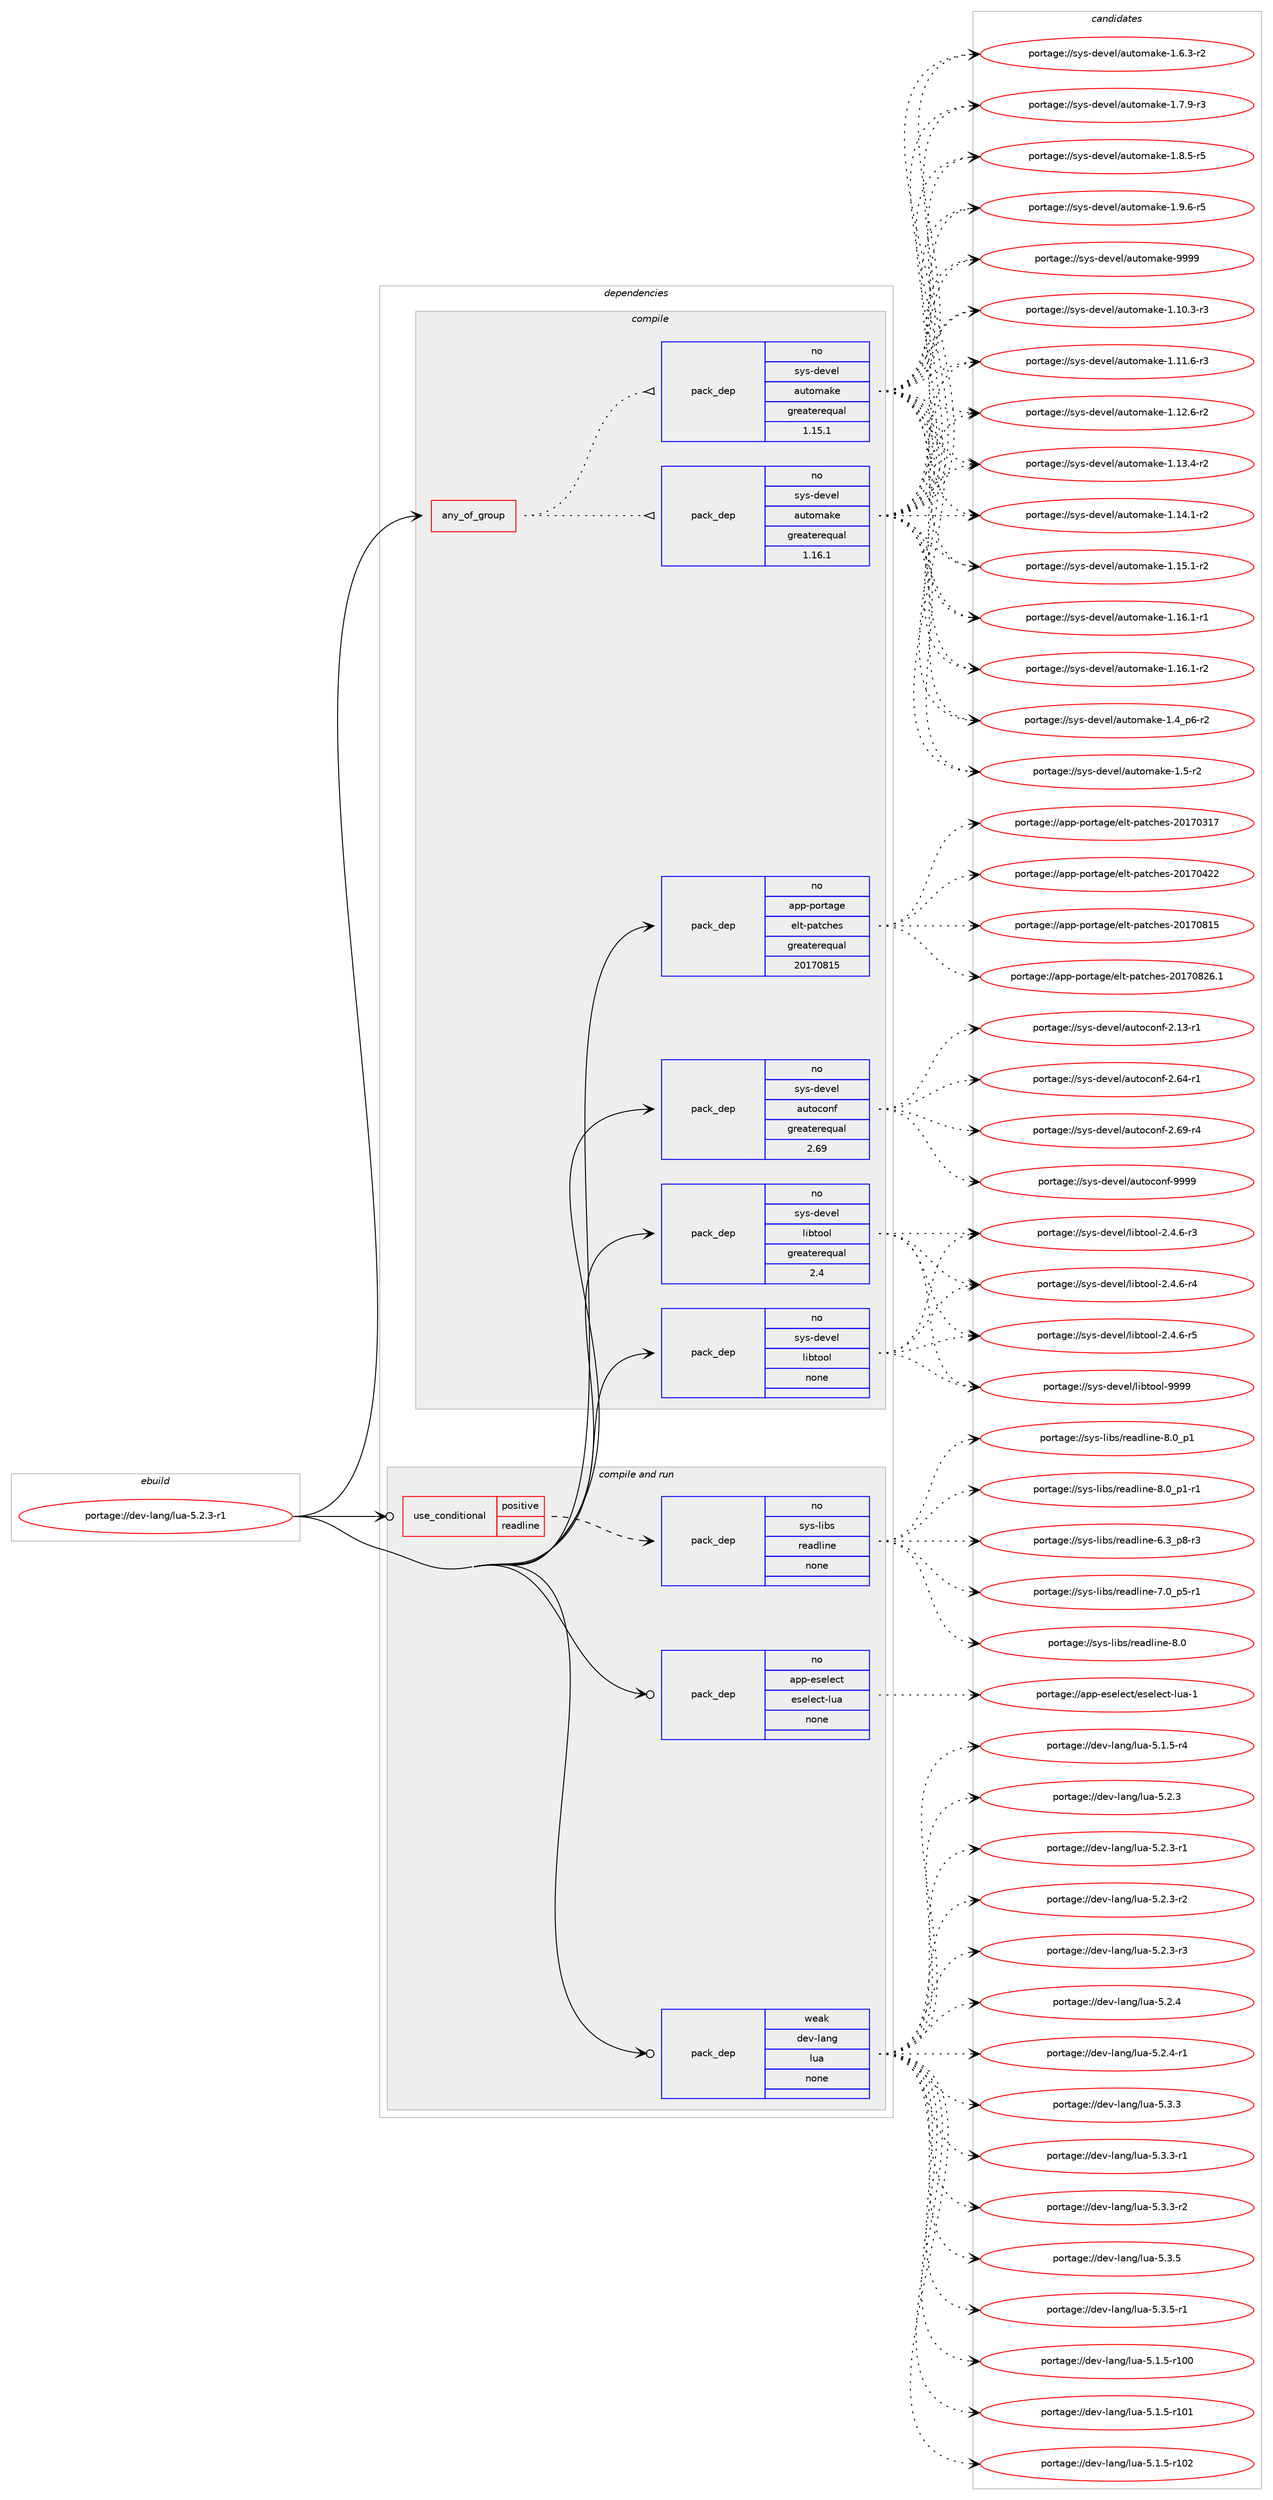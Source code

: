 digraph prolog {

# *************
# Graph options
# *************

newrank=true;
concentrate=true;
compound=true;
graph [rankdir=LR,fontname=Helvetica,fontsize=10,ranksep=1.5];#, ranksep=2.5, nodesep=0.2];
edge  [arrowhead=vee];
node  [fontname=Helvetica,fontsize=10];

# **********
# The ebuild
# **********

subgraph cluster_leftcol {
color=gray;
rank=same;
label=<<i>ebuild</i>>;
id [label="portage://dev-lang/lua-5.2.3-r1", color=red, width=4, href="../dev-lang/lua-5.2.3-r1.svg"];
}

# ****************
# The dependencies
# ****************

subgraph cluster_midcol {
color=gray;
label=<<i>dependencies</i>>;
subgraph cluster_compile {
fillcolor="#eeeeee";
style=filled;
label=<<i>compile</i>>;
subgraph any2700 {
dependency94066 [label=<<TABLE BORDER="0" CELLBORDER="1" CELLSPACING="0" CELLPADDING="4"><TR><TD CELLPADDING="10">any_of_group</TD></TR></TABLE>>, shape=none, color=red];subgraph pack71969 {
dependency94067 [label=<<TABLE BORDER="0" CELLBORDER="1" CELLSPACING="0" CELLPADDING="4" WIDTH="220"><TR><TD ROWSPAN="6" CELLPADDING="30">pack_dep</TD></TR><TR><TD WIDTH="110">no</TD></TR><TR><TD>sys-devel</TD></TR><TR><TD>automake</TD></TR><TR><TD>greaterequal</TD></TR><TR><TD>1.16.1</TD></TR></TABLE>>, shape=none, color=blue];
}
dependency94066:e -> dependency94067:w [weight=20,style="dotted",arrowhead="oinv"];
subgraph pack71970 {
dependency94068 [label=<<TABLE BORDER="0" CELLBORDER="1" CELLSPACING="0" CELLPADDING="4" WIDTH="220"><TR><TD ROWSPAN="6" CELLPADDING="30">pack_dep</TD></TR><TR><TD WIDTH="110">no</TD></TR><TR><TD>sys-devel</TD></TR><TR><TD>automake</TD></TR><TR><TD>greaterequal</TD></TR><TR><TD>1.15.1</TD></TR></TABLE>>, shape=none, color=blue];
}
dependency94066:e -> dependency94068:w [weight=20,style="dotted",arrowhead="oinv"];
}
id:e -> dependency94066:w [weight=20,style="solid",arrowhead="vee"];
subgraph pack71971 {
dependency94069 [label=<<TABLE BORDER="0" CELLBORDER="1" CELLSPACING="0" CELLPADDING="4" WIDTH="220"><TR><TD ROWSPAN="6" CELLPADDING="30">pack_dep</TD></TR><TR><TD WIDTH="110">no</TD></TR><TR><TD>app-portage</TD></TR><TR><TD>elt-patches</TD></TR><TR><TD>greaterequal</TD></TR><TR><TD>20170815</TD></TR></TABLE>>, shape=none, color=blue];
}
id:e -> dependency94069:w [weight=20,style="solid",arrowhead="vee"];
subgraph pack71972 {
dependency94070 [label=<<TABLE BORDER="0" CELLBORDER="1" CELLSPACING="0" CELLPADDING="4" WIDTH="220"><TR><TD ROWSPAN="6" CELLPADDING="30">pack_dep</TD></TR><TR><TD WIDTH="110">no</TD></TR><TR><TD>sys-devel</TD></TR><TR><TD>autoconf</TD></TR><TR><TD>greaterequal</TD></TR><TR><TD>2.69</TD></TR></TABLE>>, shape=none, color=blue];
}
id:e -> dependency94070:w [weight=20,style="solid",arrowhead="vee"];
subgraph pack71973 {
dependency94071 [label=<<TABLE BORDER="0" CELLBORDER="1" CELLSPACING="0" CELLPADDING="4" WIDTH="220"><TR><TD ROWSPAN="6" CELLPADDING="30">pack_dep</TD></TR><TR><TD WIDTH="110">no</TD></TR><TR><TD>sys-devel</TD></TR><TR><TD>libtool</TD></TR><TR><TD>greaterequal</TD></TR><TR><TD>2.4</TD></TR></TABLE>>, shape=none, color=blue];
}
id:e -> dependency94071:w [weight=20,style="solid",arrowhead="vee"];
subgraph pack71974 {
dependency94072 [label=<<TABLE BORDER="0" CELLBORDER="1" CELLSPACING="0" CELLPADDING="4" WIDTH="220"><TR><TD ROWSPAN="6" CELLPADDING="30">pack_dep</TD></TR><TR><TD WIDTH="110">no</TD></TR><TR><TD>sys-devel</TD></TR><TR><TD>libtool</TD></TR><TR><TD>none</TD></TR><TR><TD></TD></TR></TABLE>>, shape=none, color=blue];
}
id:e -> dependency94072:w [weight=20,style="solid",arrowhead="vee"];
}
subgraph cluster_compileandrun {
fillcolor="#eeeeee";
style=filled;
label=<<i>compile and run</i>>;
subgraph cond19340 {
dependency94073 [label=<<TABLE BORDER="0" CELLBORDER="1" CELLSPACING="0" CELLPADDING="4"><TR><TD ROWSPAN="3" CELLPADDING="10">use_conditional</TD></TR><TR><TD>positive</TD></TR><TR><TD>readline</TD></TR></TABLE>>, shape=none, color=red];
subgraph pack71975 {
dependency94074 [label=<<TABLE BORDER="0" CELLBORDER="1" CELLSPACING="0" CELLPADDING="4" WIDTH="220"><TR><TD ROWSPAN="6" CELLPADDING="30">pack_dep</TD></TR><TR><TD WIDTH="110">no</TD></TR><TR><TD>sys-libs</TD></TR><TR><TD>readline</TD></TR><TR><TD>none</TD></TR><TR><TD></TD></TR></TABLE>>, shape=none, color=blue];
}
dependency94073:e -> dependency94074:w [weight=20,style="dashed",arrowhead="vee"];
}
id:e -> dependency94073:w [weight=20,style="solid",arrowhead="odotvee"];
subgraph pack71976 {
dependency94075 [label=<<TABLE BORDER="0" CELLBORDER="1" CELLSPACING="0" CELLPADDING="4" WIDTH="220"><TR><TD ROWSPAN="6" CELLPADDING="30">pack_dep</TD></TR><TR><TD WIDTH="110">no</TD></TR><TR><TD>app-eselect</TD></TR><TR><TD>eselect-lua</TD></TR><TR><TD>none</TD></TR><TR><TD></TD></TR></TABLE>>, shape=none, color=blue];
}
id:e -> dependency94075:w [weight=20,style="solid",arrowhead="odotvee"];
subgraph pack71977 {
dependency94076 [label=<<TABLE BORDER="0" CELLBORDER="1" CELLSPACING="0" CELLPADDING="4" WIDTH="220"><TR><TD ROWSPAN="6" CELLPADDING="30">pack_dep</TD></TR><TR><TD WIDTH="110">weak</TD></TR><TR><TD>dev-lang</TD></TR><TR><TD>lua</TD></TR><TR><TD>none</TD></TR><TR><TD></TD></TR></TABLE>>, shape=none, color=blue];
}
id:e -> dependency94076:w [weight=20,style="solid",arrowhead="odotvee"];
}
subgraph cluster_run {
fillcolor="#eeeeee";
style=filled;
label=<<i>run</i>>;
}
}

# **************
# The candidates
# **************

subgraph cluster_choices {
rank=same;
color=gray;
label=<<i>candidates</i>>;

subgraph choice71969 {
color=black;
nodesep=1;
choiceportage11512111545100101118101108479711711611110997107101454946494846514511451 [label="portage://sys-devel/automake-1.10.3-r3", color=red, width=4,href="../sys-devel/automake-1.10.3-r3.svg"];
choiceportage11512111545100101118101108479711711611110997107101454946494946544511451 [label="portage://sys-devel/automake-1.11.6-r3", color=red, width=4,href="../sys-devel/automake-1.11.6-r3.svg"];
choiceportage11512111545100101118101108479711711611110997107101454946495046544511450 [label="portage://sys-devel/automake-1.12.6-r2", color=red, width=4,href="../sys-devel/automake-1.12.6-r2.svg"];
choiceportage11512111545100101118101108479711711611110997107101454946495146524511450 [label="portage://sys-devel/automake-1.13.4-r2", color=red, width=4,href="../sys-devel/automake-1.13.4-r2.svg"];
choiceportage11512111545100101118101108479711711611110997107101454946495246494511450 [label="portage://sys-devel/automake-1.14.1-r2", color=red, width=4,href="../sys-devel/automake-1.14.1-r2.svg"];
choiceportage11512111545100101118101108479711711611110997107101454946495346494511450 [label="portage://sys-devel/automake-1.15.1-r2", color=red, width=4,href="../sys-devel/automake-1.15.1-r2.svg"];
choiceportage11512111545100101118101108479711711611110997107101454946495446494511449 [label="portage://sys-devel/automake-1.16.1-r1", color=red, width=4,href="../sys-devel/automake-1.16.1-r1.svg"];
choiceportage11512111545100101118101108479711711611110997107101454946495446494511450 [label="portage://sys-devel/automake-1.16.1-r2", color=red, width=4,href="../sys-devel/automake-1.16.1-r2.svg"];
choiceportage115121115451001011181011084797117116111109971071014549465295112544511450 [label="portage://sys-devel/automake-1.4_p6-r2", color=red, width=4,href="../sys-devel/automake-1.4_p6-r2.svg"];
choiceportage11512111545100101118101108479711711611110997107101454946534511450 [label="portage://sys-devel/automake-1.5-r2", color=red, width=4,href="../sys-devel/automake-1.5-r2.svg"];
choiceportage115121115451001011181011084797117116111109971071014549465446514511450 [label="portage://sys-devel/automake-1.6.3-r2", color=red, width=4,href="../sys-devel/automake-1.6.3-r2.svg"];
choiceportage115121115451001011181011084797117116111109971071014549465546574511451 [label="portage://sys-devel/automake-1.7.9-r3", color=red, width=4,href="../sys-devel/automake-1.7.9-r3.svg"];
choiceportage115121115451001011181011084797117116111109971071014549465646534511453 [label="portage://sys-devel/automake-1.8.5-r5", color=red, width=4,href="../sys-devel/automake-1.8.5-r5.svg"];
choiceportage115121115451001011181011084797117116111109971071014549465746544511453 [label="portage://sys-devel/automake-1.9.6-r5", color=red, width=4,href="../sys-devel/automake-1.9.6-r5.svg"];
choiceportage115121115451001011181011084797117116111109971071014557575757 [label="portage://sys-devel/automake-9999", color=red, width=4,href="../sys-devel/automake-9999.svg"];
dependency94067:e -> choiceportage11512111545100101118101108479711711611110997107101454946494846514511451:w [style=dotted,weight="100"];
dependency94067:e -> choiceportage11512111545100101118101108479711711611110997107101454946494946544511451:w [style=dotted,weight="100"];
dependency94067:e -> choiceportage11512111545100101118101108479711711611110997107101454946495046544511450:w [style=dotted,weight="100"];
dependency94067:e -> choiceportage11512111545100101118101108479711711611110997107101454946495146524511450:w [style=dotted,weight="100"];
dependency94067:e -> choiceportage11512111545100101118101108479711711611110997107101454946495246494511450:w [style=dotted,weight="100"];
dependency94067:e -> choiceportage11512111545100101118101108479711711611110997107101454946495346494511450:w [style=dotted,weight="100"];
dependency94067:e -> choiceportage11512111545100101118101108479711711611110997107101454946495446494511449:w [style=dotted,weight="100"];
dependency94067:e -> choiceportage11512111545100101118101108479711711611110997107101454946495446494511450:w [style=dotted,weight="100"];
dependency94067:e -> choiceportage115121115451001011181011084797117116111109971071014549465295112544511450:w [style=dotted,weight="100"];
dependency94067:e -> choiceportage11512111545100101118101108479711711611110997107101454946534511450:w [style=dotted,weight="100"];
dependency94067:e -> choiceportage115121115451001011181011084797117116111109971071014549465446514511450:w [style=dotted,weight="100"];
dependency94067:e -> choiceportage115121115451001011181011084797117116111109971071014549465546574511451:w [style=dotted,weight="100"];
dependency94067:e -> choiceportage115121115451001011181011084797117116111109971071014549465646534511453:w [style=dotted,weight="100"];
dependency94067:e -> choiceportage115121115451001011181011084797117116111109971071014549465746544511453:w [style=dotted,weight="100"];
dependency94067:e -> choiceportage115121115451001011181011084797117116111109971071014557575757:w [style=dotted,weight="100"];
}
subgraph choice71970 {
color=black;
nodesep=1;
choiceportage11512111545100101118101108479711711611110997107101454946494846514511451 [label="portage://sys-devel/automake-1.10.3-r3", color=red, width=4,href="../sys-devel/automake-1.10.3-r3.svg"];
choiceportage11512111545100101118101108479711711611110997107101454946494946544511451 [label="portage://sys-devel/automake-1.11.6-r3", color=red, width=4,href="../sys-devel/automake-1.11.6-r3.svg"];
choiceportage11512111545100101118101108479711711611110997107101454946495046544511450 [label="portage://sys-devel/automake-1.12.6-r2", color=red, width=4,href="../sys-devel/automake-1.12.6-r2.svg"];
choiceportage11512111545100101118101108479711711611110997107101454946495146524511450 [label="portage://sys-devel/automake-1.13.4-r2", color=red, width=4,href="../sys-devel/automake-1.13.4-r2.svg"];
choiceportage11512111545100101118101108479711711611110997107101454946495246494511450 [label="portage://sys-devel/automake-1.14.1-r2", color=red, width=4,href="../sys-devel/automake-1.14.1-r2.svg"];
choiceportage11512111545100101118101108479711711611110997107101454946495346494511450 [label="portage://sys-devel/automake-1.15.1-r2", color=red, width=4,href="../sys-devel/automake-1.15.1-r2.svg"];
choiceportage11512111545100101118101108479711711611110997107101454946495446494511449 [label="portage://sys-devel/automake-1.16.1-r1", color=red, width=4,href="../sys-devel/automake-1.16.1-r1.svg"];
choiceportage11512111545100101118101108479711711611110997107101454946495446494511450 [label="portage://sys-devel/automake-1.16.1-r2", color=red, width=4,href="../sys-devel/automake-1.16.1-r2.svg"];
choiceportage115121115451001011181011084797117116111109971071014549465295112544511450 [label="portage://sys-devel/automake-1.4_p6-r2", color=red, width=4,href="../sys-devel/automake-1.4_p6-r2.svg"];
choiceportage11512111545100101118101108479711711611110997107101454946534511450 [label="portage://sys-devel/automake-1.5-r2", color=red, width=4,href="../sys-devel/automake-1.5-r2.svg"];
choiceportage115121115451001011181011084797117116111109971071014549465446514511450 [label="portage://sys-devel/automake-1.6.3-r2", color=red, width=4,href="../sys-devel/automake-1.6.3-r2.svg"];
choiceportage115121115451001011181011084797117116111109971071014549465546574511451 [label="portage://sys-devel/automake-1.7.9-r3", color=red, width=4,href="../sys-devel/automake-1.7.9-r3.svg"];
choiceportage115121115451001011181011084797117116111109971071014549465646534511453 [label="portage://sys-devel/automake-1.8.5-r5", color=red, width=4,href="../sys-devel/automake-1.8.5-r5.svg"];
choiceportage115121115451001011181011084797117116111109971071014549465746544511453 [label="portage://sys-devel/automake-1.9.6-r5", color=red, width=4,href="../sys-devel/automake-1.9.6-r5.svg"];
choiceportage115121115451001011181011084797117116111109971071014557575757 [label="portage://sys-devel/automake-9999", color=red, width=4,href="../sys-devel/automake-9999.svg"];
dependency94068:e -> choiceportage11512111545100101118101108479711711611110997107101454946494846514511451:w [style=dotted,weight="100"];
dependency94068:e -> choiceportage11512111545100101118101108479711711611110997107101454946494946544511451:w [style=dotted,weight="100"];
dependency94068:e -> choiceportage11512111545100101118101108479711711611110997107101454946495046544511450:w [style=dotted,weight="100"];
dependency94068:e -> choiceportage11512111545100101118101108479711711611110997107101454946495146524511450:w [style=dotted,weight="100"];
dependency94068:e -> choiceportage11512111545100101118101108479711711611110997107101454946495246494511450:w [style=dotted,weight="100"];
dependency94068:e -> choiceportage11512111545100101118101108479711711611110997107101454946495346494511450:w [style=dotted,weight="100"];
dependency94068:e -> choiceportage11512111545100101118101108479711711611110997107101454946495446494511449:w [style=dotted,weight="100"];
dependency94068:e -> choiceportage11512111545100101118101108479711711611110997107101454946495446494511450:w [style=dotted,weight="100"];
dependency94068:e -> choiceportage115121115451001011181011084797117116111109971071014549465295112544511450:w [style=dotted,weight="100"];
dependency94068:e -> choiceportage11512111545100101118101108479711711611110997107101454946534511450:w [style=dotted,weight="100"];
dependency94068:e -> choiceportage115121115451001011181011084797117116111109971071014549465446514511450:w [style=dotted,weight="100"];
dependency94068:e -> choiceportage115121115451001011181011084797117116111109971071014549465546574511451:w [style=dotted,weight="100"];
dependency94068:e -> choiceportage115121115451001011181011084797117116111109971071014549465646534511453:w [style=dotted,weight="100"];
dependency94068:e -> choiceportage115121115451001011181011084797117116111109971071014549465746544511453:w [style=dotted,weight="100"];
dependency94068:e -> choiceportage115121115451001011181011084797117116111109971071014557575757:w [style=dotted,weight="100"];
}
subgraph choice71971 {
color=black;
nodesep=1;
choiceportage97112112451121111141169710310147101108116451129711699104101115455048495548514955 [label="portage://app-portage/elt-patches-20170317", color=red, width=4,href="../app-portage/elt-patches-20170317.svg"];
choiceportage97112112451121111141169710310147101108116451129711699104101115455048495548525050 [label="portage://app-portage/elt-patches-20170422", color=red, width=4,href="../app-portage/elt-patches-20170422.svg"];
choiceportage97112112451121111141169710310147101108116451129711699104101115455048495548564953 [label="portage://app-portage/elt-patches-20170815", color=red, width=4,href="../app-portage/elt-patches-20170815.svg"];
choiceportage971121124511211111411697103101471011081164511297116991041011154550484955485650544649 [label="portage://app-portage/elt-patches-20170826.1", color=red, width=4,href="../app-portage/elt-patches-20170826.1.svg"];
dependency94069:e -> choiceportage97112112451121111141169710310147101108116451129711699104101115455048495548514955:w [style=dotted,weight="100"];
dependency94069:e -> choiceportage97112112451121111141169710310147101108116451129711699104101115455048495548525050:w [style=dotted,weight="100"];
dependency94069:e -> choiceportage97112112451121111141169710310147101108116451129711699104101115455048495548564953:w [style=dotted,weight="100"];
dependency94069:e -> choiceportage971121124511211111411697103101471011081164511297116991041011154550484955485650544649:w [style=dotted,weight="100"];
}
subgraph choice71972 {
color=black;
nodesep=1;
choiceportage1151211154510010111810110847971171161119911111010245504649514511449 [label="portage://sys-devel/autoconf-2.13-r1", color=red, width=4,href="../sys-devel/autoconf-2.13-r1.svg"];
choiceportage1151211154510010111810110847971171161119911111010245504654524511449 [label="portage://sys-devel/autoconf-2.64-r1", color=red, width=4,href="../sys-devel/autoconf-2.64-r1.svg"];
choiceportage1151211154510010111810110847971171161119911111010245504654574511452 [label="portage://sys-devel/autoconf-2.69-r4", color=red, width=4,href="../sys-devel/autoconf-2.69-r4.svg"];
choiceportage115121115451001011181011084797117116111991111101024557575757 [label="portage://sys-devel/autoconf-9999", color=red, width=4,href="../sys-devel/autoconf-9999.svg"];
dependency94070:e -> choiceportage1151211154510010111810110847971171161119911111010245504649514511449:w [style=dotted,weight="100"];
dependency94070:e -> choiceportage1151211154510010111810110847971171161119911111010245504654524511449:w [style=dotted,weight="100"];
dependency94070:e -> choiceportage1151211154510010111810110847971171161119911111010245504654574511452:w [style=dotted,weight="100"];
dependency94070:e -> choiceportage115121115451001011181011084797117116111991111101024557575757:w [style=dotted,weight="100"];
}
subgraph choice71973 {
color=black;
nodesep=1;
choiceportage1151211154510010111810110847108105981161111111084550465246544511451 [label="portage://sys-devel/libtool-2.4.6-r3", color=red, width=4,href="../sys-devel/libtool-2.4.6-r3.svg"];
choiceportage1151211154510010111810110847108105981161111111084550465246544511452 [label="portage://sys-devel/libtool-2.4.6-r4", color=red, width=4,href="../sys-devel/libtool-2.4.6-r4.svg"];
choiceportage1151211154510010111810110847108105981161111111084550465246544511453 [label="portage://sys-devel/libtool-2.4.6-r5", color=red, width=4,href="../sys-devel/libtool-2.4.6-r5.svg"];
choiceportage1151211154510010111810110847108105981161111111084557575757 [label="portage://sys-devel/libtool-9999", color=red, width=4,href="../sys-devel/libtool-9999.svg"];
dependency94071:e -> choiceportage1151211154510010111810110847108105981161111111084550465246544511451:w [style=dotted,weight="100"];
dependency94071:e -> choiceportage1151211154510010111810110847108105981161111111084550465246544511452:w [style=dotted,weight="100"];
dependency94071:e -> choiceportage1151211154510010111810110847108105981161111111084550465246544511453:w [style=dotted,weight="100"];
dependency94071:e -> choiceportage1151211154510010111810110847108105981161111111084557575757:w [style=dotted,weight="100"];
}
subgraph choice71974 {
color=black;
nodesep=1;
choiceportage1151211154510010111810110847108105981161111111084550465246544511451 [label="portage://sys-devel/libtool-2.4.6-r3", color=red, width=4,href="../sys-devel/libtool-2.4.6-r3.svg"];
choiceportage1151211154510010111810110847108105981161111111084550465246544511452 [label="portage://sys-devel/libtool-2.4.6-r4", color=red, width=4,href="../sys-devel/libtool-2.4.6-r4.svg"];
choiceportage1151211154510010111810110847108105981161111111084550465246544511453 [label="portage://sys-devel/libtool-2.4.6-r5", color=red, width=4,href="../sys-devel/libtool-2.4.6-r5.svg"];
choiceportage1151211154510010111810110847108105981161111111084557575757 [label="portage://sys-devel/libtool-9999", color=red, width=4,href="../sys-devel/libtool-9999.svg"];
dependency94072:e -> choiceportage1151211154510010111810110847108105981161111111084550465246544511451:w [style=dotted,weight="100"];
dependency94072:e -> choiceportage1151211154510010111810110847108105981161111111084550465246544511452:w [style=dotted,weight="100"];
dependency94072:e -> choiceportage1151211154510010111810110847108105981161111111084550465246544511453:w [style=dotted,weight="100"];
dependency94072:e -> choiceportage1151211154510010111810110847108105981161111111084557575757:w [style=dotted,weight="100"];
}
subgraph choice71975 {
color=black;
nodesep=1;
choiceportage115121115451081059811547114101971001081051101014554465195112564511451 [label="portage://sys-libs/readline-6.3_p8-r3", color=red, width=4,href="../sys-libs/readline-6.3_p8-r3.svg"];
choiceportage115121115451081059811547114101971001081051101014555464895112534511449 [label="portage://sys-libs/readline-7.0_p5-r1", color=red, width=4,href="../sys-libs/readline-7.0_p5-r1.svg"];
choiceportage1151211154510810598115471141019710010810511010145564648 [label="portage://sys-libs/readline-8.0", color=red, width=4,href="../sys-libs/readline-8.0.svg"];
choiceportage11512111545108105981154711410197100108105110101455646489511249 [label="portage://sys-libs/readline-8.0_p1", color=red, width=4,href="../sys-libs/readline-8.0_p1.svg"];
choiceportage115121115451081059811547114101971001081051101014556464895112494511449 [label="portage://sys-libs/readline-8.0_p1-r1", color=red, width=4,href="../sys-libs/readline-8.0_p1-r1.svg"];
dependency94074:e -> choiceportage115121115451081059811547114101971001081051101014554465195112564511451:w [style=dotted,weight="100"];
dependency94074:e -> choiceportage115121115451081059811547114101971001081051101014555464895112534511449:w [style=dotted,weight="100"];
dependency94074:e -> choiceportage1151211154510810598115471141019710010810511010145564648:w [style=dotted,weight="100"];
dependency94074:e -> choiceportage11512111545108105981154711410197100108105110101455646489511249:w [style=dotted,weight="100"];
dependency94074:e -> choiceportage115121115451081059811547114101971001081051101014556464895112494511449:w [style=dotted,weight="100"];
}
subgraph choice71976 {
color=black;
nodesep=1;
choiceportage971121124510111510110810199116471011151011081019911645108117974549 [label="portage://app-eselect/eselect-lua-1", color=red, width=4,href="../app-eselect/eselect-lua-1.svg"];
dependency94075:e -> choiceportage971121124510111510110810199116471011151011081019911645108117974549:w [style=dotted,weight="100"];
}
subgraph choice71977 {
color=black;
nodesep=1;
choiceportage1001011184510897110103471081179745534649465345114494848 [label="portage://dev-lang/lua-5.1.5-r100", color=red, width=4,href="../dev-lang/lua-5.1.5-r100.svg"];
choiceportage1001011184510897110103471081179745534649465345114494849 [label="portage://dev-lang/lua-5.1.5-r101", color=red, width=4,href="../dev-lang/lua-5.1.5-r101.svg"];
choiceportage1001011184510897110103471081179745534649465345114494850 [label="portage://dev-lang/lua-5.1.5-r102", color=red, width=4,href="../dev-lang/lua-5.1.5-r102.svg"];
choiceportage100101118451089711010347108117974553464946534511452 [label="portage://dev-lang/lua-5.1.5-r4", color=red, width=4,href="../dev-lang/lua-5.1.5-r4.svg"];
choiceportage10010111845108971101034710811797455346504651 [label="portage://dev-lang/lua-5.2.3", color=red, width=4,href="../dev-lang/lua-5.2.3.svg"];
choiceportage100101118451089711010347108117974553465046514511449 [label="portage://dev-lang/lua-5.2.3-r1", color=red, width=4,href="../dev-lang/lua-5.2.3-r1.svg"];
choiceportage100101118451089711010347108117974553465046514511450 [label="portage://dev-lang/lua-5.2.3-r2", color=red, width=4,href="../dev-lang/lua-5.2.3-r2.svg"];
choiceportage100101118451089711010347108117974553465046514511451 [label="portage://dev-lang/lua-5.2.3-r3", color=red, width=4,href="../dev-lang/lua-5.2.3-r3.svg"];
choiceportage10010111845108971101034710811797455346504652 [label="portage://dev-lang/lua-5.2.4", color=red, width=4,href="../dev-lang/lua-5.2.4.svg"];
choiceportage100101118451089711010347108117974553465046524511449 [label="portage://dev-lang/lua-5.2.4-r1", color=red, width=4,href="../dev-lang/lua-5.2.4-r1.svg"];
choiceportage10010111845108971101034710811797455346514651 [label="portage://dev-lang/lua-5.3.3", color=red, width=4,href="../dev-lang/lua-5.3.3.svg"];
choiceportage100101118451089711010347108117974553465146514511449 [label="portage://dev-lang/lua-5.3.3-r1", color=red, width=4,href="../dev-lang/lua-5.3.3-r1.svg"];
choiceportage100101118451089711010347108117974553465146514511450 [label="portage://dev-lang/lua-5.3.3-r2", color=red, width=4,href="../dev-lang/lua-5.3.3-r2.svg"];
choiceportage10010111845108971101034710811797455346514653 [label="portage://dev-lang/lua-5.3.5", color=red, width=4,href="../dev-lang/lua-5.3.5.svg"];
choiceportage100101118451089711010347108117974553465146534511449 [label="portage://dev-lang/lua-5.3.5-r1", color=red, width=4,href="../dev-lang/lua-5.3.5-r1.svg"];
dependency94076:e -> choiceportage1001011184510897110103471081179745534649465345114494848:w [style=dotted,weight="100"];
dependency94076:e -> choiceportage1001011184510897110103471081179745534649465345114494849:w [style=dotted,weight="100"];
dependency94076:e -> choiceportage1001011184510897110103471081179745534649465345114494850:w [style=dotted,weight="100"];
dependency94076:e -> choiceportage100101118451089711010347108117974553464946534511452:w [style=dotted,weight="100"];
dependency94076:e -> choiceportage10010111845108971101034710811797455346504651:w [style=dotted,weight="100"];
dependency94076:e -> choiceportage100101118451089711010347108117974553465046514511449:w [style=dotted,weight="100"];
dependency94076:e -> choiceportage100101118451089711010347108117974553465046514511450:w [style=dotted,weight="100"];
dependency94076:e -> choiceportage100101118451089711010347108117974553465046514511451:w [style=dotted,weight="100"];
dependency94076:e -> choiceportage10010111845108971101034710811797455346504652:w [style=dotted,weight="100"];
dependency94076:e -> choiceportage100101118451089711010347108117974553465046524511449:w [style=dotted,weight="100"];
dependency94076:e -> choiceportage10010111845108971101034710811797455346514651:w [style=dotted,weight="100"];
dependency94076:e -> choiceportage100101118451089711010347108117974553465146514511449:w [style=dotted,weight="100"];
dependency94076:e -> choiceportage100101118451089711010347108117974553465146514511450:w [style=dotted,weight="100"];
dependency94076:e -> choiceportage10010111845108971101034710811797455346514653:w [style=dotted,weight="100"];
dependency94076:e -> choiceportage100101118451089711010347108117974553465146534511449:w [style=dotted,weight="100"];
}
}

}
